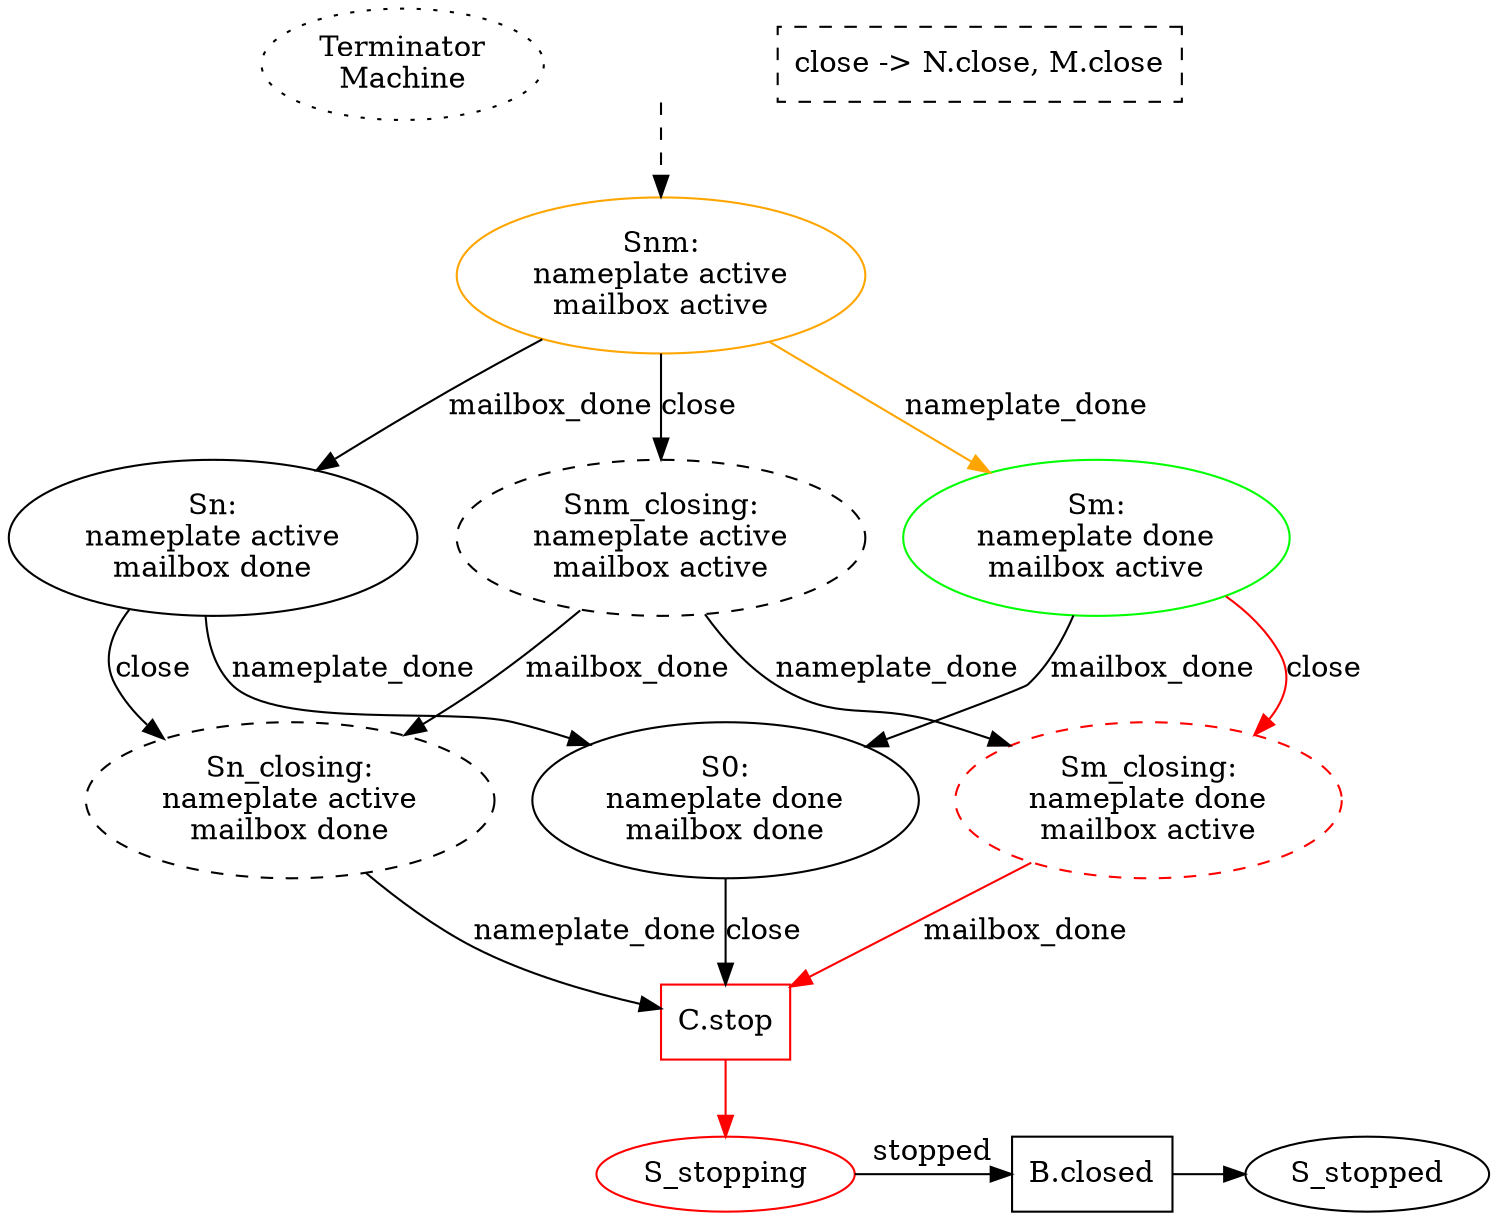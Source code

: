 digraph {
        /* M_close pathways */
        title [label="Terminator\nMachine" style="dotted"]

        initial [style="invis"]
        initial -> Snm [style="dashed"]

        Snm [label="Snm:\nnameplate active\nmailbox active" color="orange"]
        Sn [label="Sn:\nnameplate active\nmailbox done"]
        Sm [label="Sm:\nnameplate done\nmailbox active" color="green"]
        S0 [label="S0:\nnameplate done\nmailbox done"]

        Snm -> Sn [label="mailbox_done"]
        Snm -> Sm [label="nameplate_done" color="orange"]
        Sn -> S0 [label="nameplate_done"]
        Sm -> S0 [label="mailbox_done"]

        Snm -> Snm_closing [label="close"]
        Sn -> Sn_closing [label="close"]
        Sm -> Sm_closing [label="close" color="red"]
        S0 -> P_stop [label="close"]
        
        Snm_closing [label="Snm_closing:\nnameplate active\nmailbox active"
                     style="dashed"]
        Sn_closing [label="Sn_closing:\nnameplate active\nmailbox done"
                    style="dashed"]
        Sm_closing [label="Sm_closing:\nnameplate done\nmailbox active"
                    style="dashed" color="red"]

        Snm_closing -> Sn_closing [label="mailbox_done"]
        Snm_closing -> Sm_closing [label="nameplate_done"]
        Sn_closing -> P_stop [label="nameplate_done"]
        Sm_closing -> P_stop [label="mailbox_done" color="red"]

        {rank=same; S_stopping Pss S_stopped}
        P_stop [shape="box" label="C.stop" color="red"]
        P_stop -> S_stopping [color="red"]

        S_stopping [label="S_stopping" color="red"]
        S_stopping -> Pss [label="stopped"]
        Pss [shape="box" label="B.closed"]
        Pss -> S_stopped

        S_stopped [label="S_stopped"]

        other [shape="box" style="dashed"
               label="close -> N.close, M.close"]
               

}
